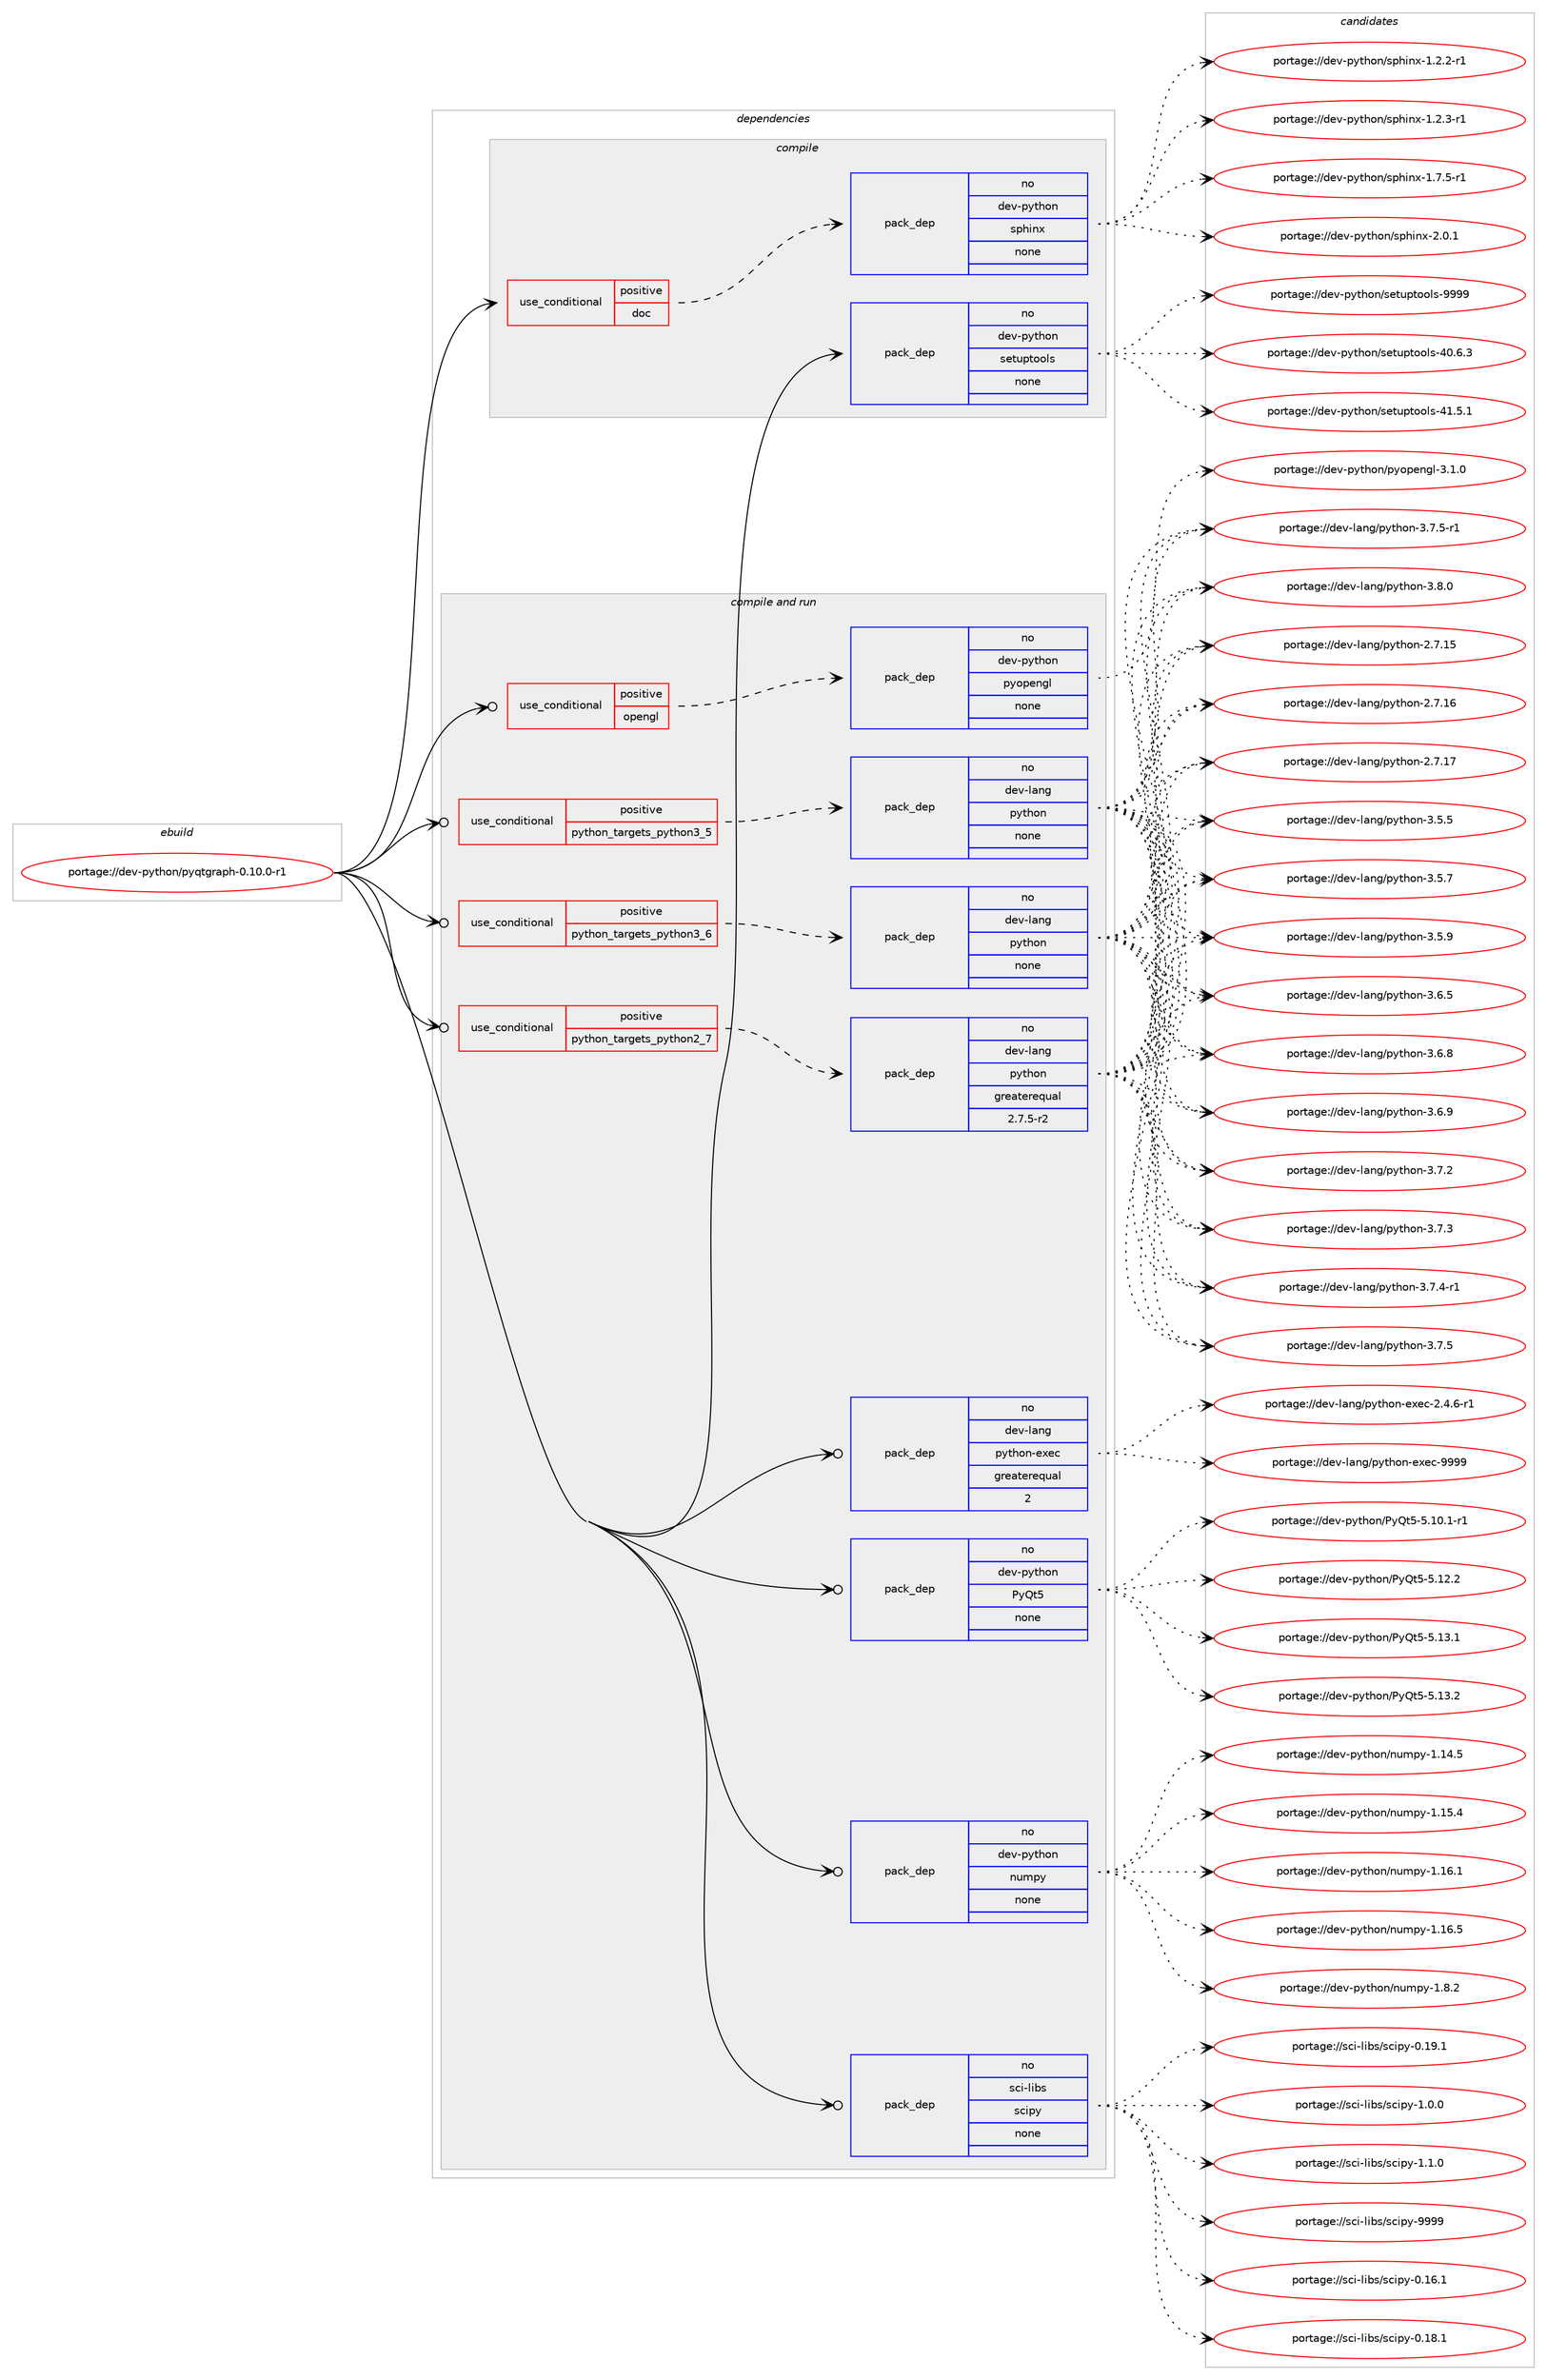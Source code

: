 digraph prolog {

# *************
# Graph options
# *************

newrank=true;
concentrate=true;
compound=true;
graph [rankdir=LR,fontname=Helvetica,fontsize=10,ranksep=1.5];#, ranksep=2.5, nodesep=0.2];
edge  [arrowhead=vee];
node  [fontname=Helvetica,fontsize=10];

# **********
# The ebuild
# **********

subgraph cluster_leftcol {
color=gray;
rank=same;
label=<<i>ebuild</i>>;
id [label="portage://dev-python/pyqtgraph-0.10.0-r1", color=red, width=4, href="../dev-python/pyqtgraph-0.10.0-r1.svg"];
}

# ****************
# The dependencies
# ****************

subgraph cluster_midcol {
color=gray;
label=<<i>dependencies</i>>;
subgraph cluster_compile {
fillcolor="#eeeeee";
style=filled;
label=<<i>compile</i>>;
subgraph cond35923 {
dependency163119 [label=<<TABLE BORDER="0" CELLBORDER="1" CELLSPACING="0" CELLPADDING="4"><TR><TD ROWSPAN="3" CELLPADDING="10">use_conditional</TD></TR><TR><TD>positive</TD></TR><TR><TD>doc</TD></TR></TABLE>>, shape=none, color=red];
subgraph pack123816 {
dependency163120 [label=<<TABLE BORDER="0" CELLBORDER="1" CELLSPACING="0" CELLPADDING="4" WIDTH="220"><TR><TD ROWSPAN="6" CELLPADDING="30">pack_dep</TD></TR><TR><TD WIDTH="110">no</TD></TR><TR><TD>dev-python</TD></TR><TR><TD>sphinx</TD></TR><TR><TD>none</TD></TR><TR><TD></TD></TR></TABLE>>, shape=none, color=blue];
}
dependency163119:e -> dependency163120:w [weight=20,style="dashed",arrowhead="vee"];
}
id:e -> dependency163119:w [weight=20,style="solid",arrowhead="vee"];
subgraph pack123817 {
dependency163121 [label=<<TABLE BORDER="0" CELLBORDER="1" CELLSPACING="0" CELLPADDING="4" WIDTH="220"><TR><TD ROWSPAN="6" CELLPADDING="30">pack_dep</TD></TR><TR><TD WIDTH="110">no</TD></TR><TR><TD>dev-python</TD></TR><TR><TD>setuptools</TD></TR><TR><TD>none</TD></TR><TR><TD></TD></TR></TABLE>>, shape=none, color=blue];
}
id:e -> dependency163121:w [weight=20,style="solid",arrowhead="vee"];
}
subgraph cluster_compileandrun {
fillcolor="#eeeeee";
style=filled;
label=<<i>compile and run</i>>;
subgraph cond35924 {
dependency163122 [label=<<TABLE BORDER="0" CELLBORDER="1" CELLSPACING="0" CELLPADDING="4"><TR><TD ROWSPAN="3" CELLPADDING="10">use_conditional</TD></TR><TR><TD>positive</TD></TR><TR><TD>opengl</TD></TR></TABLE>>, shape=none, color=red];
subgraph pack123818 {
dependency163123 [label=<<TABLE BORDER="0" CELLBORDER="1" CELLSPACING="0" CELLPADDING="4" WIDTH="220"><TR><TD ROWSPAN="6" CELLPADDING="30">pack_dep</TD></TR><TR><TD WIDTH="110">no</TD></TR><TR><TD>dev-python</TD></TR><TR><TD>pyopengl</TD></TR><TR><TD>none</TD></TR><TR><TD></TD></TR></TABLE>>, shape=none, color=blue];
}
dependency163122:e -> dependency163123:w [weight=20,style="dashed",arrowhead="vee"];
}
id:e -> dependency163122:w [weight=20,style="solid",arrowhead="odotvee"];
subgraph cond35925 {
dependency163124 [label=<<TABLE BORDER="0" CELLBORDER="1" CELLSPACING="0" CELLPADDING="4"><TR><TD ROWSPAN="3" CELLPADDING="10">use_conditional</TD></TR><TR><TD>positive</TD></TR><TR><TD>python_targets_python2_7</TD></TR></TABLE>>, shape=none, color=red];
subgraph pack123819 {
dependency163125 [label=<<TABLE BORDER="0" CELLBORDER="1" CELLSPACING="0" CELLPADDING="4" WIDTH="220"><TR><TD ROWSPAN="6" CELLPADDING="30">pack_dep</TD></TR><TR><TD WIDTH="110">no</TD></TR><TR><TD>dev-lang</TD></TR><TR><TD>python</TD></TR><TR><TD>greaterequal</TD></TR><TR><TD>2.7.5-r2</TD></TR></TABLE>>, shape=none, color=blue];
}
dependency163124:e -> dependency163125:w [weight=20,style="dashed",arrowhead="vee"];
}
id:e -> dependency163124:w [weight=20,style="solid",arrowhead="odotvee"];
subgraph cond35926 {
dependency163126 [label=<<TABLE BORDER="0" CELLBORDER="1" CELLSPACING="0" CELLPADDING="4"><TR><TD ROWSPAN="3" CELLPADDING="10">use_conditional</TD></TR><TR><TD>positive</TD></TR><TR><TD>python_targets_python3_5</TD></TR></TABLE>>, shape=none, color=red];
subgraph pack123820 {
dependency163127 [label=<<TABLE BORDER="0" CELLBORDER="1" CELLSPACING="0" CELLPADDING="4" WIDTH="220"><TR><TD ROWSPAN="6" CELLPADDING="30">pack_dep</TD></TR><TR><TD WIDTH="110">no</TD></TR><TR><TD>dev-lang</TD></TR><TR><TD>python</TD></TR><TR><TD>none</TD></TR><TR><TD></TD></TR></TABLE>>, shape=none, color=blue];
}
dependency163126:e -> dependency163127:w [weight=20,style="dashed",arrowhead="vee"];
}
id:e -> dependency163126:w [weight=20,style="solid",arrowhead="odotvee"];
subgraph cond35927 {
dependency163128 [label=<<TABLE BORDER="0" CELLBORDER="1" CELLSPACING="0" CELLPADDING="4"><TR><TD ROWSPAN="3" CELLPADDING="10">use_conditional</TD></TR><TR><TD>positive</TD></TR><TR><TD>python_targets_python3_6</TD></TR></TABLE>>, shape=none, color=red];
subgraph pack123821 {
dependency163129 [label=<<TABLE BORDER="0" CELLBORDER="1" CELLSPACING="0" CELLPADDING="4" WIDTH="220"><TR><TD ROWSPAN="6" CELLPADDING="30">pack_dep</TD></TR><TR><TD WIDTH="110">no</TD></TR><TR><TD>dev-lang</TD></TR><TR><TD>python</TD></TR><TR><TD>none</TD></TR><TR><TD></TD></TR></TABLE>>, shape=none, color=blue];
}
dependency163128:e -> dependency163129:w [weight=20,style="dashed",arrowhead="vee"];
}
id:e -> dependency163128:w [weight=20,style="solid",arrowhead="odotvee"];
subgraph pack123822 {
dependency163130 [label=<<TABLE BORDER="0" CELLBORDER="1" CELLSPACING="0" CELLPADDING="4" WIDTH="220"><TR><TD ROWSPAN="6" CELLPADDING="30">pack_dep</TD></TR><TR><TD WIDTH="110">no</TD></TR><TR><TD>dev-lang</TD></TR><TR><TD>python-exec</TD></TR><TR><TD>greaterequal</TD></TR><TR><TD>2</TD></TR></TABLE>>, shape=none, color=blue];
}
id:e -> dependency163130:w [weight=20,style="solid",arrowhead="odotvee"];
subgraph pack123823 {
dependency163131 [label=<<TABLE BORDER="0" CELLBORDER="1" CELLSPACING="0" CELLPADDING="4" WIDTH="220"><TR><TD ROWSPAN="6" CELLPADDING="30">pack_dep</TD></TR><TR><TD WIDTH="110">no</TD></TR><TR><TD>dev-python</TD></TR><TR><TD>PyQt5</TD></TR><TR><TD>none</TD></TR><TR><TD></TD></TR></TABLE>>, shape=none, color=blue];
}
id:e -> dependency163131:w [weight=20,style="solid",arrowhead="odotvee"];
subgraph pack123824 {
dependency163132 [label=<<TABLE BORDER="0" CELLBORDER="1" CELLSPACING="0" CELLPADDING="4" WIDTH="220"><TR><TD ROWSPAN="6" CELLPADDING="30">pack_dep</TD></TR><TR><TD WIDTH="110">no</TD></TR><TR><TD>dev-python</TD></TR><TR><TD>numpy</TD></TR><TR><TD>none</TD></TR><TR><TD></TD></TR></TABLE>>, shape=none, color=blue];
}
id:e -> dependency163132:w [weight=20,style="solid",arrowhead="odotvee"];
subgraph pack123825 {
dependency163133 [label=<<TABLE BORDER="0" CELLBORDER="1" CELLSPACING="0" CELLPADDING="4" WIDTH="220"><TR><TD ROWSPAN="6" CELLPADDING="30">pack_dep</TD></TR><TR><TD WIDTH="110">no</TD></TR><TR><TD>sci-libs</TD></TR><TR><TD>scipy</TD></TR><TR><TD>none</TD></TR><TR><TD></TD></TR></TABLE>>, shape=none, color=blue];
}
id:e -> dependency163133:w [weight=20,style="solid",arrowhead="odotvee"];
}
subgraph cluster_run {
fillcolor="#eeeeee";
style=filled;
label=<<i>run</i>>;
}
}

# **************
# The candidates
# **************

subgraph cluster_choices {
rank=same;
color=gray;
label=<<i>candidates</i>>;

subgraph choice123816 {
color=black;
nodesep=1;
choiceportage10010111845112121116104111110471151121041051101204549465046504511449 [label="portage://dev-python/sphinx-1.2.2-r1", color=red, width=4,href="../dev-python/sphinx-1.2.2-r1.svg"];
choiceportage10010111845112121116104111110471151121041051101204549465046514511449 [label="portage://dev-python/sphinx-1.2.3-r1", color=red, width=4,href="../dev-python/sphinx-1.2.3-r1.svg"];
choiceportage10010111845112121116104111110471151121041051101204549465546534511449 [label="portage://dev-python/sphinx-1.7.5-r1", color=red, width=4,href="../dev-python/sphinx-1.7.5-r1.svg"];
choiceportage1001011184511212111610411111047115112104105110120455046484649 [label="portage://dev-python/sphinx-2.0.1", color=red, width=4,href="../dev-python/sphinx-2.0.1.svg"];
dependency163120:e -> choiceportage10010111845112121116104111110471151121041051101204549465046504511449:w [style=dotted,weight="100"];
dependency163120:e -> choiceportage10010111845112121116104111110471151121041051101204549465046514511449:w [style=dotted,weight="100"];
dependency163120:e -> choiceportage10010111845112121116104111110471151121041051101204549465546534511449:w [style=dotted,weight="100"];
dependency163120:e -> choiceportage1001011184511212111610411111047115112104105110120455046484649:w [style=dotted,weight="100"];
}
subgraph choice123817 {
color=black;
nodesep=1;
choiceportage100101118451121211161041111104711510111611711211611111110811545524846544651 [label="portage://dev-python/setuptools-40.6.3", color=red, width=4,href="../dev-python/setuptools-40.6.3.svg"];
choiceportage100101118451121211161041111104711510111611711211611111110811545524946534649 [label="portage://dev-python/setuptools-41.5.1", color=red, width=4,href="../dev-python/setuptools-41.5.1.svg"];
choiceportage10010111845112121116104111110471151011161171121161111111081154557575757 [label="portage://dev-python/setuptools-9999", color=red, width=4,href="../dev-python/setuptools-9999.svg"];
dependency163121:e -> choiceportage100101118451121211161041111104711510111611711211611111110811545524846544651:w [style=dotted,weight="100"];
dependency163121:e -> choiceportage100101118451121211161041111104711510111611711211611111110811545524946534649:w [style=dotted,weight="100"];
dependency163121:e -> choiceportage10010111845112121116104111110471151011161171121161111111081154557575757:w [style=dotted,weight="100"];
}
subgraph choice123818 {
color=black;
nodesep=1;
choiceportage1001011184511212111610411111047112121111112101110103108455146494648 [label="portage://dev-python/pyopengl-3.1.0", color=red, width=4,href="../dev-python/pyopengl-3.1.0.svg"];
dependency163123:e -> choiceportage1001011184511212111610411111047112121111112101110103108455146494648:w [style=dotted,weight="100"];
}
subgraph choice123819 {
color=black;
nodesep=1;
choiceportage10010111845108971101034711212111610411111045504655464953 [label="portage://dev-lang/python-2.7.15", color=red, width=4,href="../dev-lang/python-2.7.15.svg"];
choiceportage10010111845108971101034711212111610411111045504655464954 [label="portage://dev-lang/python-2.7.16", color=red, width=4,href="../dev-lang/python-2.7.16.svg"];
choiceportage10010111845108971101034711212111610411111045504655464955 [label="portage://dev-lang/python-2.7.17", color=red, width=4,href="../dev-lang/python-2.7.17.svg"];
choiceportage100101118451089711010347112121116104111110455146534653 [label="portage://dev-lang/python-3.5.5", color=red, width=4,href="../dev-lang/python-3.5.5.svg"];
choiceportage100101118451089711010347112121116104111110455146534655 [label="portage://dev-lang/python-3.5.7", color=red, width=4,href="../dev-lang/python-3.5.7.svg"];
choiceportage100101118451089711010347112121116104111110455146534657 [label="portage://dev-lang/python-3.5.9", color=red, width=4,href="../dev-lang/python-3.5.9.svg"];
choiceportage100101118451089711010347112121116104111110455146544653 [label="portage://dev-lang/python-3.6.5", color=red, width=4,href="../dev-lang/python-3.6.5.svg"];
choiceportage100101118451089711010347112121116104111110455146544656 [label="portage://dev-lang/python-3.6.8", color=red, width=4,href="../dev-lang/python-3.6.8.svg"];
choiceportage100101118451089711010347112121116104111110455146544657 [label="portage://dev-lang/python-3.6.9", color=red, width=4,href="../dev-lang/python-3.6.9.svg"];
choiceportage100101118451089711010347112121116104111110455146554650 [label="portage://dev-lang/python-3.7.2", color=red, width=4,href="../dev-lang/python-3.7.2.svg"];
choiceportage100101118451089711010347112121116104111110455146554651 [label="portage://dev-lang/python-3.7.3", color=red, width=4,href="../dev-lang/python-3.7.3.svg"];
choiceportage1001011184510897110103471121211161041111104551465546524511449 [label="portage://dev-lang/python-3.7.4-r1", color=red, width=4,href="../dev-lang/python-3.7.4-r1.svg"];
choiceportage100101118451089711010347112121116104111110455146554653 [label="portage://dev-lang/python-3.7.5", color=red, width=4,href="../dev-lang/python-3.7.5.svg"];
choiceportage1001011184510897110103471121211161041111104551465546534511449 [label="portage://dev-lang/python-3.7.5-r1", color=red, width=4,href="../dev-lang/python-3.7.5-r1.svg"];
choiceportage100101118451089711010347112121116104111110455146564648 [label="portage://dev-lang/python-3.8.0", color=red, width=4,href="../dev-lang/python-3.8.0.svg"];
dependency163125:e -> choiceportage10010111845108971101034711212111610411111045504655464953:w [style=dotted,weight="100"];
dependency163125:e -> choiceportage10010111845108971101034711212111610411111045504655464954:w [style=dotted,weight="100"];
dependency163125:e -> choiceportage10010111845108971101034711212111610411111045504655464955:w [style=dotted,weight="100"];
dependency163125:e -> choiceportage100101118451089711010347112121116104111110455146534653:w [style=dotted,weight="100"];
dependency163125:e -> choiceportage100101118451089711010347112121116104111110455146534655:w [style=dotted,weight="100"];
dependency163125:e -> choiceportage100101118451089711010347112121116104111110455146534657:w [style=dotted,weight="100"];
dependency163125:e -> choiceportage100101118451089711010347112121116104111110455146544653:w [style=dotted,weight="100"];
dependency163125:e -> choiceportage100101118451089711010347112121116104111110455146544656:w [style=dotted,weight="100"];
dependency163125:e -> choiceportage100101118451089711010347112121116104111110455146544657:w [style=dotted,weight="100"];
dependency163125:e -> choiceportage100101118451089711010347112121116104111110455146554650:w [style=dotted,weight="100"];
dependency163125:e -> choiceportage100101118451089711010347112121116104111110455146554651:w [style=dotted,weight="100"];
dependency163125:e -> choiceportage1001011184510897110103471121211161041111104551465546524511449:w [style=dotted,weight="100"];
dependency163125:e -> choiceportage100101118451089711010347112121116104111110455146554653:w [style=dotted,weight="100"];
dependency163125:e -> choiceportage1001011184510897110103471121211161041111104551465546534511449:w [style=dotted,weight="100"];
dependency163125:e -> choiceportage100101118451089711010347112121116104111110455146564648:w [style=dotted,weight="100"];
}
subgraph choice123820 {
color=black;
nodesep=1;
choiceportage10010111845108971101034711212111610411111045504655464953 [label="portage://dev-lang/python-2.7.15", color=red, width=4,href="../dev-lang/python-2.7.15.svg"];
choiceportage10010111845108971101034711212111610411111045504655464954 [label="portage://dev-lang/python-2.7.16", color=red, width=4,href="../dev-lang/python-2.7.16.svg"];
choiceportage10010111845108971101034711212111610411111045504655464955 [label="portage://dev-lang/python-2.7.17", color=red, width=4,href="../dev-lang/python-2.7.17.svg"];
choiceportage100101118451089711010347112121116104111110455146534653 [label="portage://dev-lang/python-3.5.5", color=red, width=4,href="../dev-lang/python-3.5.5.svg"];
choiceportage100101118451089711010347112121116104111110455146534655 [label="portage://dev-lang/python-3.5.7", color=red, width=4,href="../dev-lang/python-3.5.7.svg"];
choiceportage100101118451089711010347112121116104111110455146534657 [label="portage://dev-lang/python-3.5.9", color=red, width=4,href="../dev-lang/python-3.5.9.svg"];
choiceportage100101118451089711010347112121116104111110455146544653 [label="portage://dev-lang/python-3.6.5", color=red, width=4,href="../dev-lang/python-3.6.5.svg"];
choiceportage100101118451089711010347112121116104111110455146544656 [label="portage://dev-lang/python-3.6.8", color=red, width=4,href="../dev-lang/python-3.6.8.svg"];
choiceportage100101118451089711010347112121116104111110455146544657 [label="portage://dev-lang/python-3.6.9", color=red, width=4,href="../dev-lang/python-3.6.9.svg"];
choiceportage100101118451089711010347112121116104111110455146554650 [label="portage://dev-lang/python-3.7.2", color=red, width=4,href="../dev-lang/python-3.7.2.svg"];
choiceportage100101118451089711010347112121116104111110455146554651 [label="portage://dev-lang/python-3.7.3", color=red, width=4,href="../dev-lang/python-3.7.3.svg"];
choiceportage1001011184510897110103471121211161041111104551465546524511449 [label="portage://dev-lang/python-3.7.4-r1", color=red, width=4,href="../dev-lang/python-3.7.4-r1.svg"];
choiceportage100101118451089711010347112121116104111110455146554653 [label="portage://dev-lang/python-3.7.5", color=red, width=4,href="../dev-lang/python-3.7.5.svg"];
choiceportage1001011184510897110103471121211161041111104551465546534511449 [label="portage://dev-lang/python-3.7.5-r1", color=red, width=4,href="../dev-lang/python-3.7.5-r1.svg"];
choiceportage100101118451089711010347112121116104111110455146564648 [label="portage://dev-lang/python-3.8.0", color=red, width=4,href="../dev-lang/python-3.8.0.svg"];
dependency163127:e -> choiceportage10010111845108971101034711212111610411111045504655464953:w [style=dotted,weight="100"];
dependency163127:e -> choiceportage10010111845108971101034711212111610411111045504655464954:w [style=dotted,weight="100"];
dependency163127:e -> choiceportage10010111845108971101034711212111610411111045504655464955:w [style=dotted,weight="100"];
dependency163127:e -> choiceportage100101118451089711010347112121116104111110455146534653:w [style=dotted,weight="100"];
dependency163127:e -> choiceportage100101118451089711010347112121116104111110455146534655:w [style=dotted,weight="100"];
dependency163127:e -> choiceportage100101118451089711010347112121116104111110455146534657:w [style=dotted,weight="100"];
dependency163127:e -> choiceportage100101118451089711010347112121116104111110455146544653:w [style=dotted,weight="100"];
dependency163127:e -> choiceportage100101118451089711010347112121116104111110455146544656:w [style=dotted,weight="100"];
dependency163127:e -> choiceportage100101118451089711010347112121116104111110455146544657:w [style=dotted,weight="100"];
dependency163127:e -> choiceportage100101118451089711010347112121116104111110455146554650:w [style=dotted,weight="100"];
dependency163127:e -> choiceportage100101118451089711010347112121116104111110455146554651:w [style=dotted,weight="100"];
dependency163127:e -> choiceportage1001011184510897110103471121211161041111104551465546524511449:w [style=dotted,weight="100"];
dependency163127:e -> choiceportage100101118451089711010347112121116104111110455146554653:w [style=dotted,weight="100"];
dependency163127:e -> choiceportage1001011184510897110103471121211161041111104551465546534511449:w [style=dotted,weight="100"];
dependency163127:e -> choiceportage100101118451089711010347112121116104111110455146564648:w [style=dotted,weight="100"];
}
subgraph choice123821 {
color=black;
nodesep=1;
choiceportage10010111845108971101034711212111610411111045504655464953 [label="portage://dev-lang/python-2.7.15", color=red, width=4,href="../dev-lang/python-2.7.15.svg"];
choiceportage10010111845108971101034711212111610411111045504655464954 [label="portage://dev-lang/python-2.7.16", color=red, width=4,href="../dev-lang/python-2.7.16.svg"];
choiceportage10010111845108971101034711212111610411111045504655464955 [label="portage://dev-lang/python-2.7.17", color=red, width=4,href="../dev-lang/python-2.7.17.svg"];
choiceportage100101118451089711010347112121116104111110455146534653 [label="portage://dev-lang/python-3.5.5", color=red, width=4,href="../dev-lang/python-3.5.5.svg"];
choiceportage100101118451089711010347112121116104111110455146534655 [label="portage://dev-lang/python-3.5.7", color=red, width=4,href="../dev-lang/python-3.5.7.svg"];
choiceportage100101118451089711010347112121116104111110455146534657 [label="portage://dev-lang/python-3.5.9", color=red, width=4,href="../dev-lang/python-3.5.9.svg"];
choiceportage100101118451089711010347112121116104111110455146544653 [label="portage://dev-lang/python-3.6.5", color=red, width=4,href="../dev-lang/python-3.6.5.svg"];
choiceportage100101118451089711010347112121116104111110455146544656 [label="portage://dev-lang/python-3.6.8", color=red, width=4,href="../dev-lang/python-3.6.8.svg"];
choiceportage100101118451089711010347112121116104111110455146544657 [label="portage://dev-lang/python-3.6.9", color=red, width=4,href="../dev-lang/python-3.6.9.svg"];
choiceportage100101118451089711010347112121116104111110455146554650 [label="portage://dev-lang/python-3.7.2", color=red, width=4,href="../dev-lang/python-3.7.2.svg"];
choiceportage100101118451089711010347112121116104111110455146554651 [label="portage://dev-lang/python-3.7.3", color=red, width=4,href="../dev-lang/python-3.7.3.svg"];
choiceportage1001011184510897110103471121211161041111104551465546524511449 [label="portage://dev-lang/python-3.7.4-r1", color=red, width=4,href="../dev-lang/python-3.7.4-r1.svg"];
choiceportage100101118451089711010347112121116104111110455146554653 [label="portage://dev-lang/python-3.7.5", color=red, width=4,href="../dev-lang/python-3.7.5.svg"];
choiceportage1001011184510897110103471121211161041111104551465546534511449 [label="portage://dev-lang/python-3.7.5-r1", color=red, width=4,href="../dev-lang/python-3.7.5-r1.svg"];
choiceportage100101118451089711010347112121116104111110455146564648 [label="portage://dev-lang/python-3.8.0", color=red, width=4,href="../dev-lang/python-3.8.0.svg"];
dependency163129:e -> choiceportage10010111845108971101034711212111610411111045504655464953:w [style=dotted,weight="100"];
dependency163129:e -> choiceportage10010111845108971101034711212111610411111045504655464954:w [style=dotted,weight="100"];
dependency163129:e -> choiceportage10010111845108971101034711212111610411111045504655464955:w [style=dotted,weight="100"];
dependency163129:e -> choiceportage100101118451089711010347112121116104111110455146534653:w [style=dotted,weight="100"];
dependency163129:e -> choiceportage100101118451089711010347112121116104111110455146534655:w [style=dotted,weight="100"];
dependency163129:e -> choiceportage100101118451089711010347112121116104111110455146534657:w [style=dotted,weight="100"];
dependency163129:e -> choiceportage100101118451089711010347112121116104111110455146544653:w [style=dotted,weight="100"];
dependency163129:e -> choiceportage100101118451089711010347112121116104111110455146544656:w [style=dotted,weight="100"];
dependency163129:e -> choiceportage100101118451089711010347112121116104111110455146544657:w [style=dotted,weight="100"];
dependency163129:e -> choiceportage100101118451089711010347112121116104111110455146554650:w [style=dotted,weight="100"];
dependency163129:e -> choiceportage100101118451089711010347112121116104111110455146554651:w [style=dotted,weight="100"];
dependency163129:e -> choiceportage1001011184510897110103471121211161041111104551465546524511449:w [style=dotted,weight="100"];
dependency163129:e -> choiceportage100101118451089711010347112121116104111110455146554653:w [style=dotted,weight="100"];
dependency163129:e -> choiceportage1001011184510897110103471121211161041111104551465546534511449:w [style=dotted,weight="100"];
dependency163129:e -> choiceportage100101118451089711010347112121116104111110455146564648:w [style=dotted,weight="100"];
}
subgraph choice123822 {
color=black;
nodesep=1;
choiceportage10010111845108971101034711212111610411111045101120101994550465246544511449 [label="portage://dev-lang/python-exec-2.4.6-r1", color=red, width=4,href="../dev-lang/python-exec-2.4.6-r1.svg"];
choiceportage10010111845108971101034711212111610411111045101120101994557575757 [label="portage://dev-lang/python-exec-9999", color=red, width=4,href="../dev-lang/python-exec-9999.svg"];
dependency163130:e -> choiceportage10010111845108971101034711212111610411111045101120101994550465246544511449:w [style=dotted,weight="100"];
dependency163130:e -> choiceportage10010111845108971101034711212111610411111045101120101994557575757:w [style=dotted,weight="100"];
}
subgraph choice123823 {
color=black;
nodesep=1;
choiceportage1001011184511212111610411111047801218111653455346494846494511449 [label="portage://dev-python/PyQt5-5.10.1-r1", color=red, width=4,href="../dev-python/PyQt5-5.10.1-r1.svg"];
choiceportage100101118451121211161041111104780121811165345534649504650 [label="portage://dev-python/PyQt5-5.12.2", color=red, width=4,href="../dev-python/PyQt5-5.12.2.svg"];
choiceportage100101118451121211161041111104780121811165345534649514649 [label="portage://dev-python/PyQt5-5.13.1", color=red, width=4,href="../dev-python/PyQt5-5.13.1.svg"];
choiceportage100101118451121211161041111104780121811165345534649514650 [label="portage://dev-python/PyQt5-5.13.2", color=red, width=4,href="../dev-python/PyQt5-5.13.2.svg"];
dependency163131:e -> choiceportage1001011184511212111610411111047801218111653455346494846494511449:w [style=dotted,weight="100"];
dependency163131:e -> choiceportage100101118451121211161041111104780121811165345534649504650:w [style=dotted,weight="100"];
dependency163131:e -> choiceportage100101118451121211161041111104780121811165345534649514649:w [style=dotted,weight="100"];
dependency163131:e -> choiceportage100101118451121211161041111104780121811165345534649514650:w [style=dotted,weight="100"];
}
subgraph choice123824 {
color=black;
nodesep=1;
choiceportage100101118451121211161041111104711011710911212145494649524653 [label="portage://dev-python/numpy-1.14.5", color=red, width=4,href="../dev-python/numpy-1.14.5.svg"];
choiceportage100101118451121211161041111104711011710911212145494649534652 [label="portage://dev-python/numpy-1.15.4", color=red, width=4,href="../dev-python/numpy-1.15.4.svg"];
choiceportage100101118451121211161041111104711011710911212145494649544649 [label="portage://dev-python/numpy-1.16.1", color=red, width=4,href="../dev-python/numpy-1.16.1.svg"];
choiceportage100101118451121211161041111104711011710911212145494649544653 [label="portage://dev-python/numpy-1.16.5", color=red, width=4,href="../dev-python/numpy-1.16.5.svg"];
choiceportage1001011184511212111610411111047110117109112121454946564650 [label="portage://dev-python/numpy-1.8.2", color=red, width=4,href="../dev-python/numpy-1.8.2.svg"];
dependency163132:e -> choiceportage100101118451121211161041111104711011710911212145494649524653:w [style=dotted,weight="100"];
dependency163132:e -> choiceportage100101118451121211161041111104711011710911212145494649534652:w [style=dotted,weight="100"];
dependency163132:e -> choiceportage100101118451121211161041111104711011710911212145494649544649:w [style=dotted,weight="100"];
dependency163132:e -> choiceportage100101118451121211161041111104711011710911212145494649544653:w [style=dotted,weight="100"];
dependency163132:e -> choiceportage1001011184511212111610411111047110117109112121454946564650:w [style=dotted,weight="100"];
}
subgraph choice123825 {
color=black;
nodesep=1;
choiceportage115991054510810598115471159910511212145484649544649 [label="portage://sci-libs/scipy-0.16.1", color=red, width=4,href="../sci-libs/scipy-0.16.1.svg"];
choiceportage115991054510810598115471159910511212145484649564649 [label="portage://sci-libs/scipy-0.18.1", color=red, width=4,href="../sci-libs/scipy-0.18.1.svg"];
choiceportage115991054510810598115471159910511212145484649574649 [label="portage://sci-libs/scipy-0.19.1", color=red, width=4,href="../sci-libs/scipy-0.19.1.svg"];
choiceportage1159910545108105981154711599105112121454946484648 [label="portage://sci-libs/scipy-1.0.0", color=red, width=4,href="../sci-libs/scipy-1.0.0.svg"];
choiceportage1159910545108105981154711599105112121454946494648 [label="portage://sci-libs/scipy-1.1.0", color=red, width=4,href="../sci-libs/scipy-1.1.0.svg"];
choiceportage11599105451081059811547115991051121214557575757 [label="portage://sci-libs/scipy-9999", color=red, width=4,href="../sci-libs/scipy-9999.svg"];
dependency163133:e -> choiceportage115991054510810598115471159910511212145484649544649:w [style=dotted,weight="100"];
dependency163133:e -> choiceportage115991054510810598115471159910511212145484649564649:w [style=dotted,weight="100"];
dependency163133:e -> choiceportage115991054510810598115471159910511212145484649574649:w [style=dotted,weight="100"];
dependency163133:e -> choiceportage1159910545108105981154711599105112121454946484648:w [style=dotted,weight="100"];
dependency163133:e -> choiceportage1159910545108105981154711599105112121454946494648:w [style=dotted,weight="100"];
dependency163133:e -> choiceportage11599105451081059811547115991051121214557575757:w [style=dotted,weight="100"];
}
}

}
